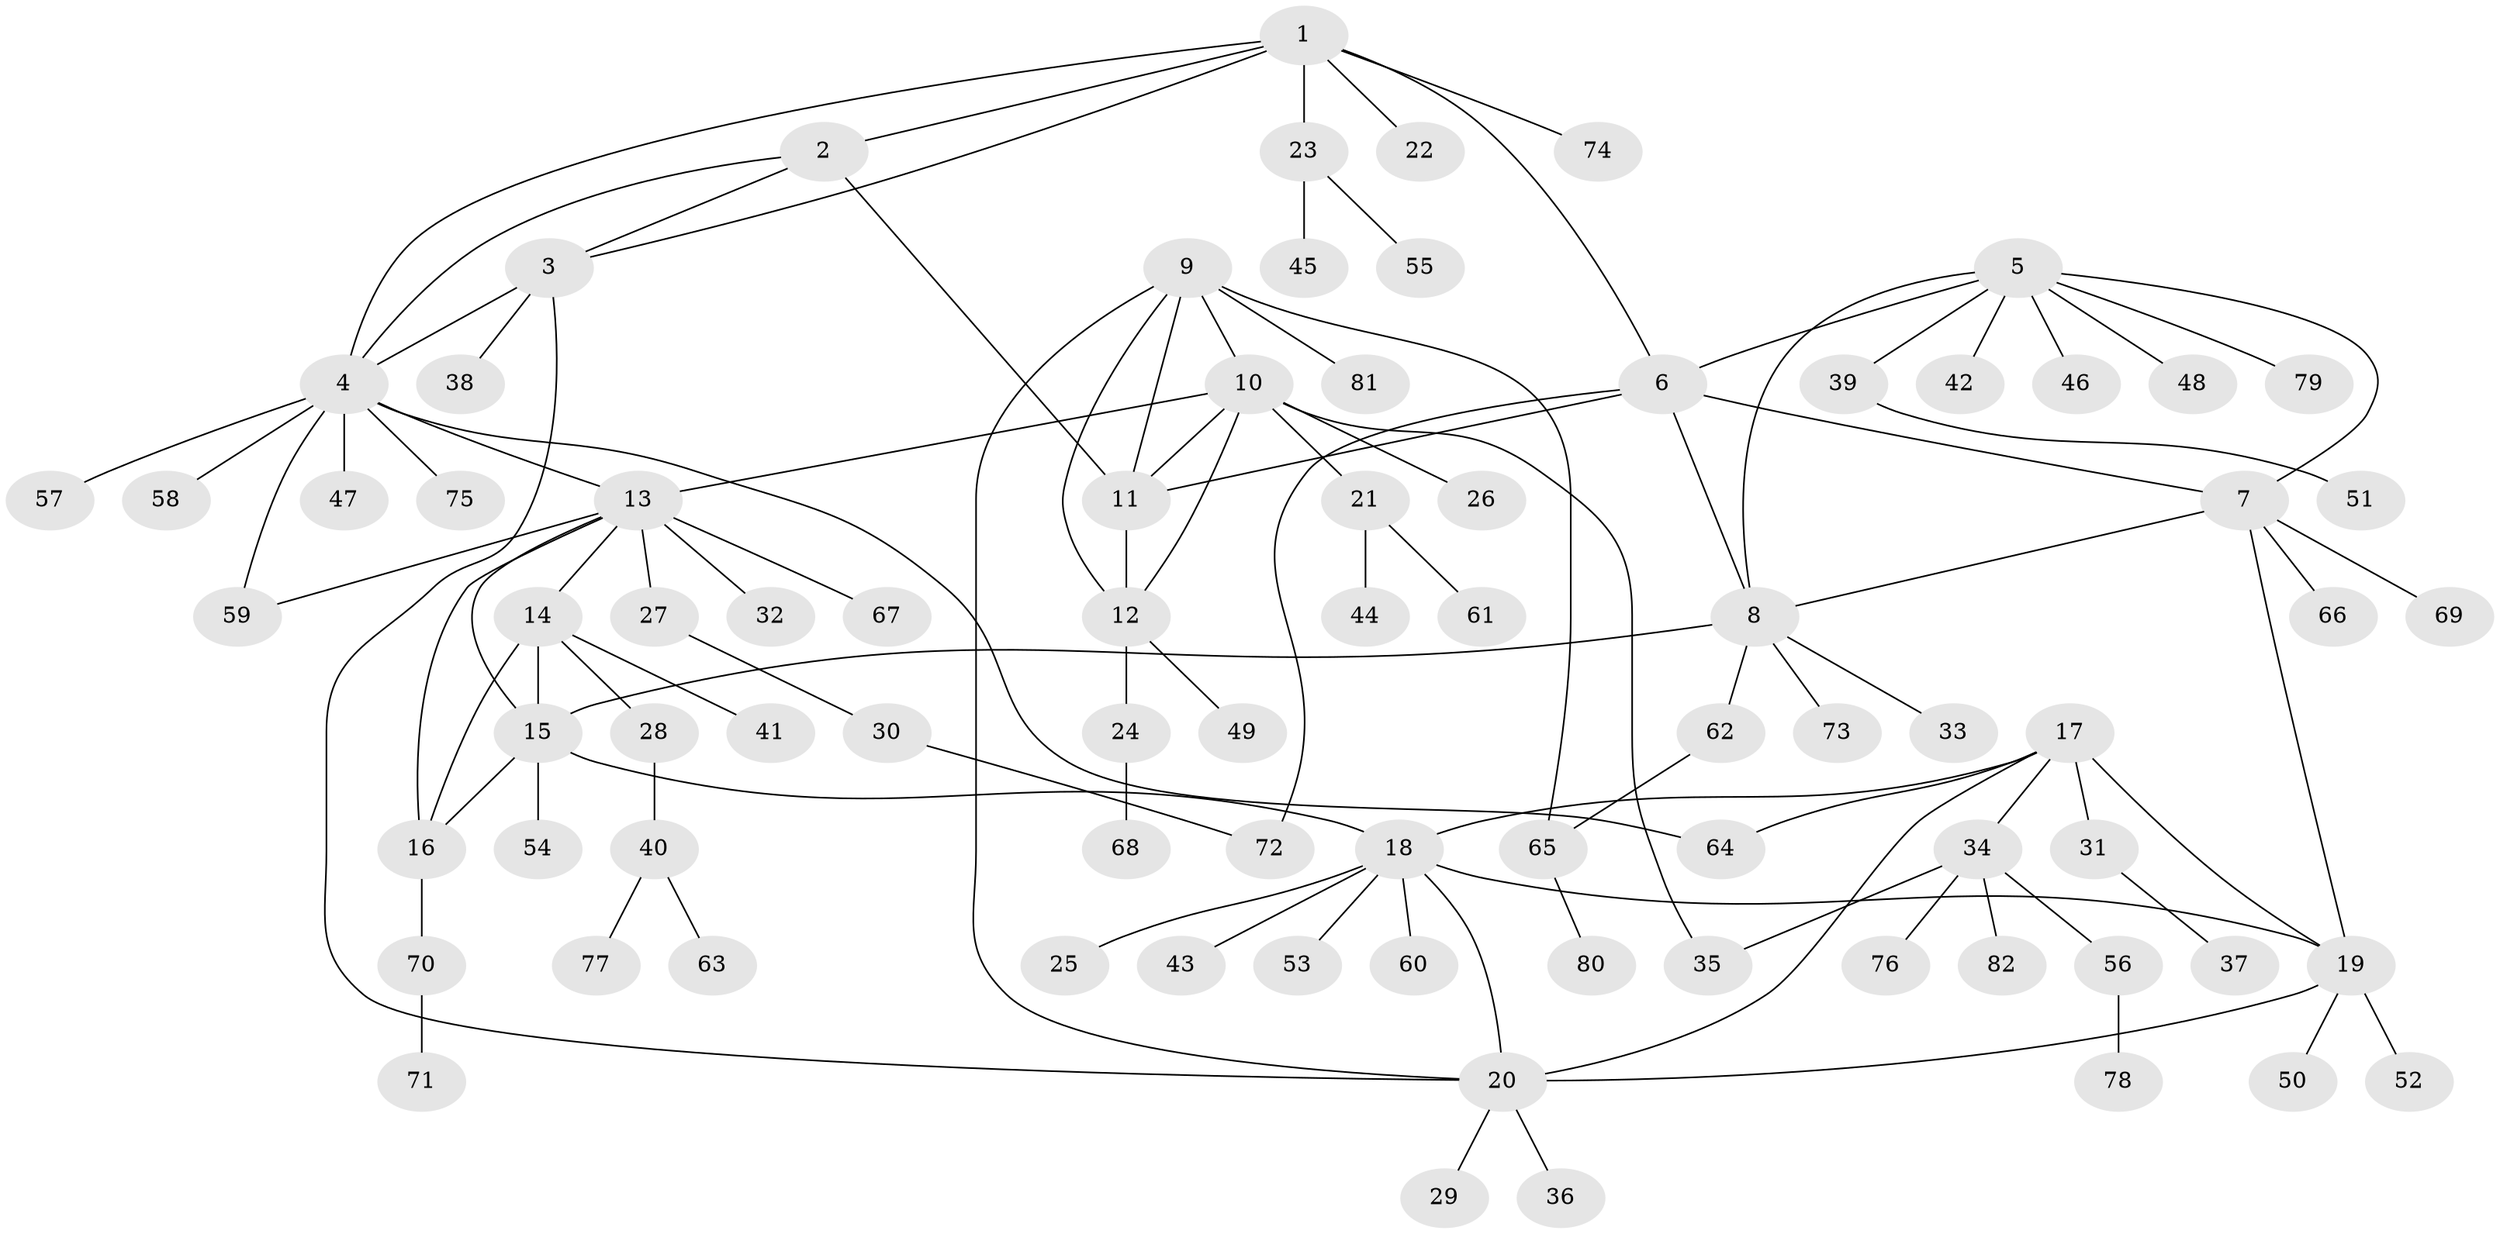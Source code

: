 // coarse degree distribution, {5: 0.08, 6: 0.12, 4: 0.2, 3: 0.16, 7: 0.08, 1: 0.32, 2: 0.04}
// Generated by graph-tools (version 1.1) at 2025/52/03/04/25 22:52:38]
// undirected, 82 vertices, 107 edges
graph export_dot {
  node [color=gray90,style=filled];
  1;
  2;
  3;
  4;
  5;
  6;
  7;
  8;
  9;
  10;
  11;
  12;
  13;
  14;
  15;
  16;
  17;
  18;
  19;
  20;
  21;
  22;
  23;
  24;
  25;
  26;
  27;
  28;
  29;
  30;
  31;
  32;
  33;
  34;
  35;
  36;
  37;
  38;
  39;
  40;
  41;
  42;
  43;
  44;
  45;
  46;
  47;
  48;
  49;
  50;
  51;
  52;
  53;
  54;
  55;
  56;
  57;
  58;
  59;
  60;
  61;
  62;
  63;
  64;
  65;
  66;
  67;
  68;
  69;
  70;
  71;
  72;
  73;
  74;
  75;
  76;
  77;
  78;
  79;
  80;
  81;
  82;
  1 -- 2;
  1 -- 3;
  1 -- 4;
  1 -- 6;
  1 -- 22;
  1 -- 23;
  1 -- 74;
  2 -- 3;
  2 -- 4;
  2 -- 11;
  3 -- 4;
  3 -- 20;
  3 -- 38;
  4 -- 13;
  4 -- 47;
  4 -- 57;
  4 -- 58;
  4 -- 59;
  4 -- 64;
  4 -- 75;
  5 -- 6;
  5 -- 7;
  5 -- 8;
  5 -- 39;
  5 -- 42;
  5 -- 46;
  5 -- 48;
  5 -- 79;
  6 -- 7;
  6 -- 8;
  6 -- 11;
  6 -- 72;
  7 -- 8;
  7 -- 19;
  7 -- 66;
  7 -- 69;
  8 -- 15;
  8 -- 33;
  8 -- 62;
  8 -- 73;
  9 -- 10;
  9 -- 11;
  9 -- 12;
  9 -- 20;
  9 -- 65;
  9 -- 81;
  10 -- 11;
  10 -- 12;
  10 -- 13;
  10 -- 21;
  10 -- 26;
  10 -- 35;
  11 -- 12;
  12 -- 24;
  12 -- 49;
  13 -- 14;
  13 -- 15;
  13 -- 16;
  13 -- 27;
  13 -- 32;
  13 -- 59;
  13 -- 67;
  14 -- 15;
  14 -- 16;
  14 -- 28;
  14 -- 41;
  15 -- 16;
  15 -- 18;
  15 -- 54;
  16 -- 70;
  17 -- 18;
  17 -- 19;
  17 -- 20;
  17 -- 31;
  17 -- 34;
  17 -- 64;
  18 -- 19;
  18 -- 20;
  18 -- 25;
  18 -- 43;
  18 -- 53;
  18 -- 60;
  19 -- 20;
  19 -- 50;
  19 -- 52;
  20 -- 29;
  20 -- 36;
  21 -- 44;
  21 -- 61;
  23 -- 45;
  23 -- 55;
  24 -- 68;
  27 -- 30;
  28 -- 40;
  30 -- 72;
  31 -- 37;
  34 -- 35;
  34 -- 56;
  34 -- 76;
  34 -- 82;
  39 -- 51;
  40 -- 63;
  40 -- 77;
  56 -- 78;
  62 -- 65;
  65 -- 80;
  70 -- 71;
}
